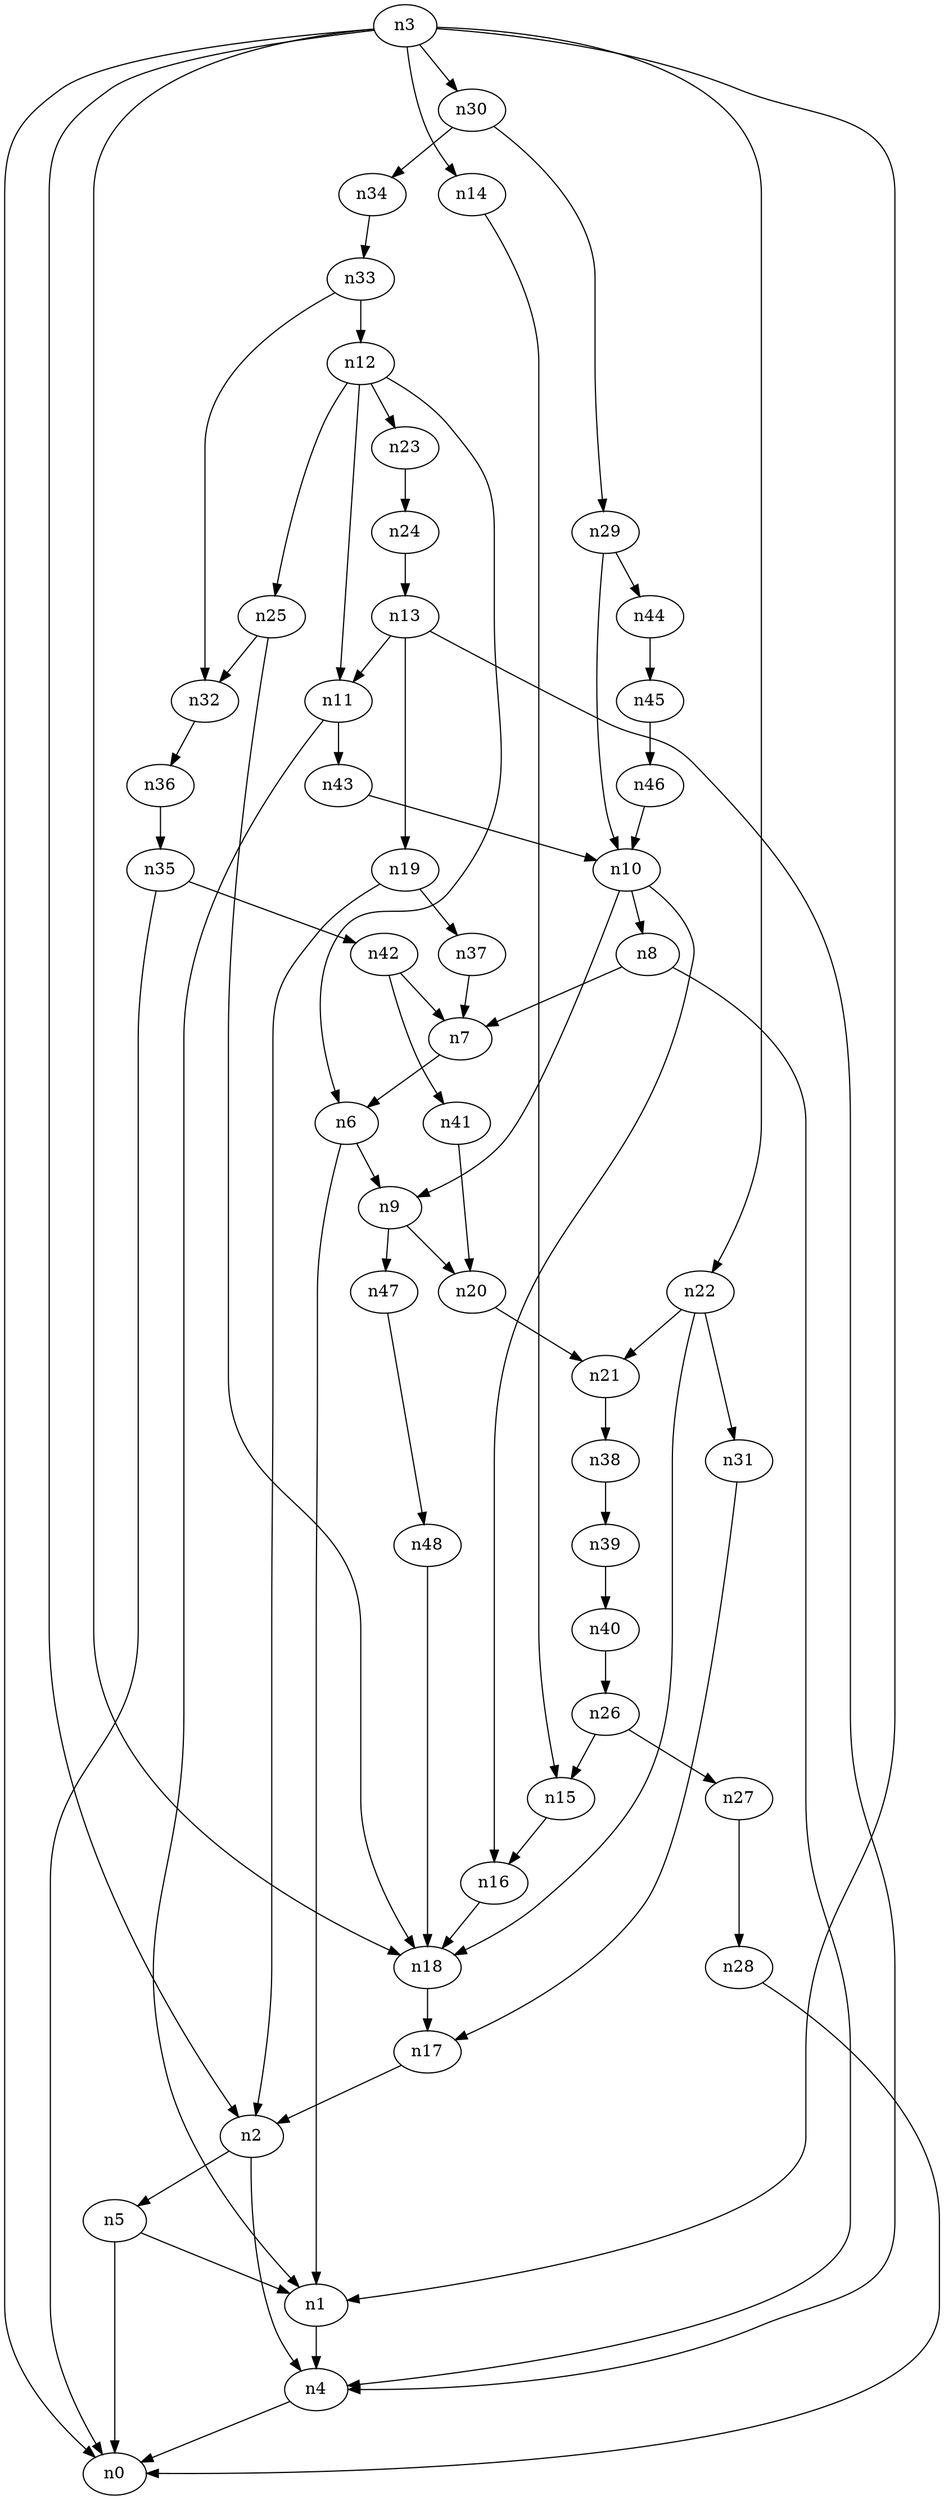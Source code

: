 digraph G {
	n1 -> n4	 [_graphml_id=e4];
	n2 -> n4	 [_graphml_id=e7];
	n2 -> n5	 [_graphml_id=e8];
	n3 -> n0	 [_graphml_id=e0];
	n3 -> n1	 [_graphml_id=e3];
	n3 -> n2	 [_graphml_id=e6];
	n3 -> n14	 [_graphml_id=e21];
	n3 -> n18	 [_graphml_id=e49];
	n3 -> n22	 [_graphml_id=e39];
	n3 -> n30	 [_graphml_id=e46];
	n4 -> n0	 [_graphml_id=e1];
	n5 -> n0	 [_graphml_id=e2];
	n5 -> n1	 [_graphml_id=e5];
	n6 -> n1	 [_graphml_id=e9];
	n6 -> n9	 [_graphml_id=e13];
	n7 -> n6	 [_graphml_id=e10];
	n8 -> n4	 [_graphml_id=e12];
	n8 -> n7	 [_graphml_id=e11];
	n9 -> n20	 [_graphml_id=e30];
	n9 -> n47	 [_graphml_id=e74];
	n10 -> n8	 [_graphml_id=e15];
	n10 -> n9	 [_graphml_id=e14];
	n10 -> n16	 [_graphml_id=e24];
	n11 -> n1	 [_graphml_id=e16];
	n11 -> n43	 [_graphml_id=e67];
	n12 -> n6	 [_graphml_id=e18];
	n12 -> n11	 [_graphml_id=e17];
	n12 -> n23	 [_graphml_id=e34];
	n12 -> n25	 [_graphml_id=e37];
	n13 -> n4	 [_graphml_id=e20];
	n13 -> n11	 [_graphml_id=e19];
	n13 -> n19	 [_graphml_id=e28];
	n14 -> n15	 [_graphml_id=e22];
	n15 -> n16	 [_graphml_id=e23];
	n16 -> n18	 [_graphml_id=e27];
	n17 -> n2	 [_graphml_id=e25];
	n18 -> n17	 [_graphml_id=e26];
	n19 -> n2	 [_graphml_id=e29];
	n19 -> n37	 [_graphml_id=e58];
	n20 -> n21	 [_graphml_id=e31];
	n21 -> n38	 [_graphml_id=e60];
	n22 -> n18	 [_graphml_id=e33];
	n22 -> n21	 [_graphml_id=e32];
	n22 -> n31	 [_graphml_id=e48];
	n23 -> n24	 [_graphml_id=e35];
	n24 -> n13	 [_graphml_id=e36];
	n25 -> n18	 [_graphml_id=e38];
	n25 -> n32	 [_graphml_id=e50];
	n26 -> n15	 [_graphml_id=e40];
	n26 -> n27	 [_graphml_id=e41];
	n27 -> n28	 [_graphml_id=e42];
	n28 -> n0	 [_graphml_id=e43];
	n29 -> n10	 [_graphml_id=e44];
	n29 -> n44	 [_graphml_id=e70];
	n30 -> n29	 [_graphml_id=e45];
	n30 -> n34	 [_graphml_id=e53];
	n31 -> n17	 [_graphml_id=e47];
	n32 -> n36	 [_graphml_id=e56];
	n33 -> n12	 [_graphml_id=e59];
	n33 -> n32	 [_graphml_id=e51];
	n34 -> n33	 [_graphml_id=e52];
	n35 -> n0	 [_graphml_id=e54];
	n35 -> n42	 [_graphml_id=e69];
	n36 -> n35	 [_graphml_id=e55];
	n37 -> n7	 [_graphml_id=e57];
	n38 -> n39	 [_graphml_id=e61];
	n39 -> n40	 [_graphml_id=e62];
	n40 -> n26	 [_graphml_id=e63];
	n41 -> n20	 [_graphml_id=e64];
	n42 -> n7	 [_graphml_id=e66];
	n42 -> n41	 [_graphml_id=e65];
	n43 -> n10	 [_graphml_id=e68];
	n44 -> n45	 [_graphml_id=e71];
	n45 -> n46	 [_graphml_id=e72];
	n46 -> n10	 [_graphml_id=e73];
	n47 -> n48	 [_graphml_id=e75];
	n48 -> n18	 [_graphml_id=e76];
}
